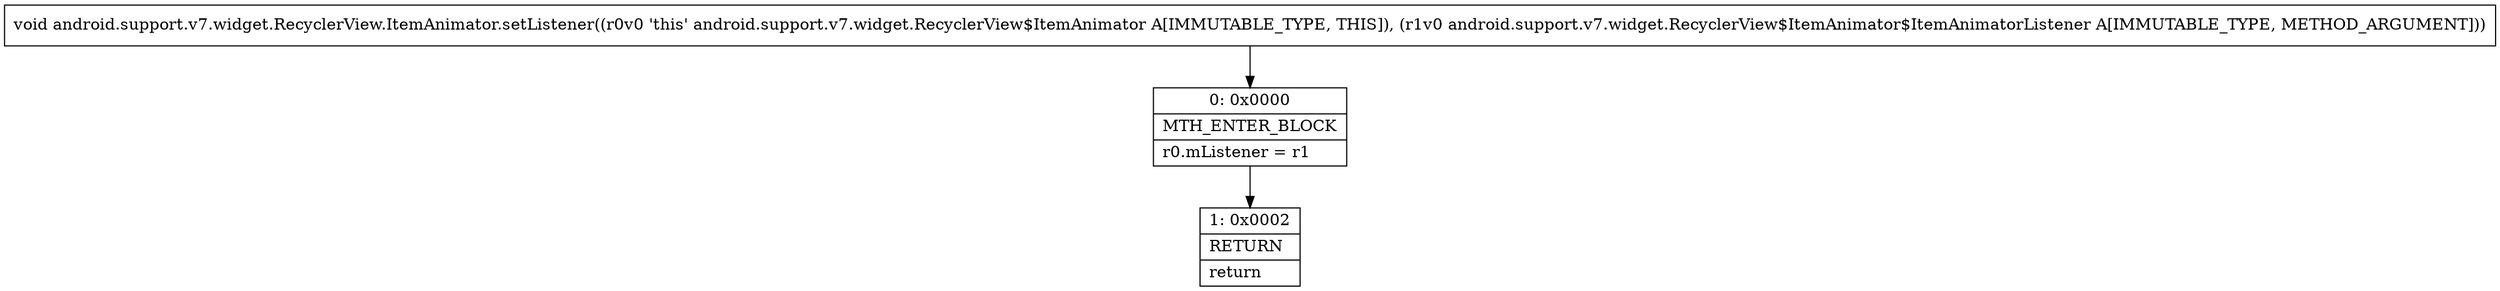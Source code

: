 digraph "CFG forandroid.support.v7.widget.RecyclerView.ItemAnimator.setListener(Landroid\/support\/v7\/widget\/RecyclerView$ItemAnimator$ItemAnimatorListener;)V" {
Node_0 [shape=record,label="{0\:\ 0x0000|MTH_ENTER_BLOCK\l|r0.mListener = r1\l}"];
Node_1 [shape=record,label="{1\:\ 0x0002|RETURN\l|return\l}"];
MethodNode[shape=record,label="{void android.support.v7.widget.RecyclerView.ItemAnimator.setListener((r0v0 'this' android.support.v7.widget.RecyclerView$ItemAnimator A[IMMUTABLE_TYPE, THIS]), (r1v0 android.support.v7.widget.RecyclerView$ItemAnimator$ItemAnimatorListener A[IMMUTABLE_TYPE, METHOD_ARGUMENT])) }"];
MethodNode -> Node_0;
Node_0 -> Node_1;
}

